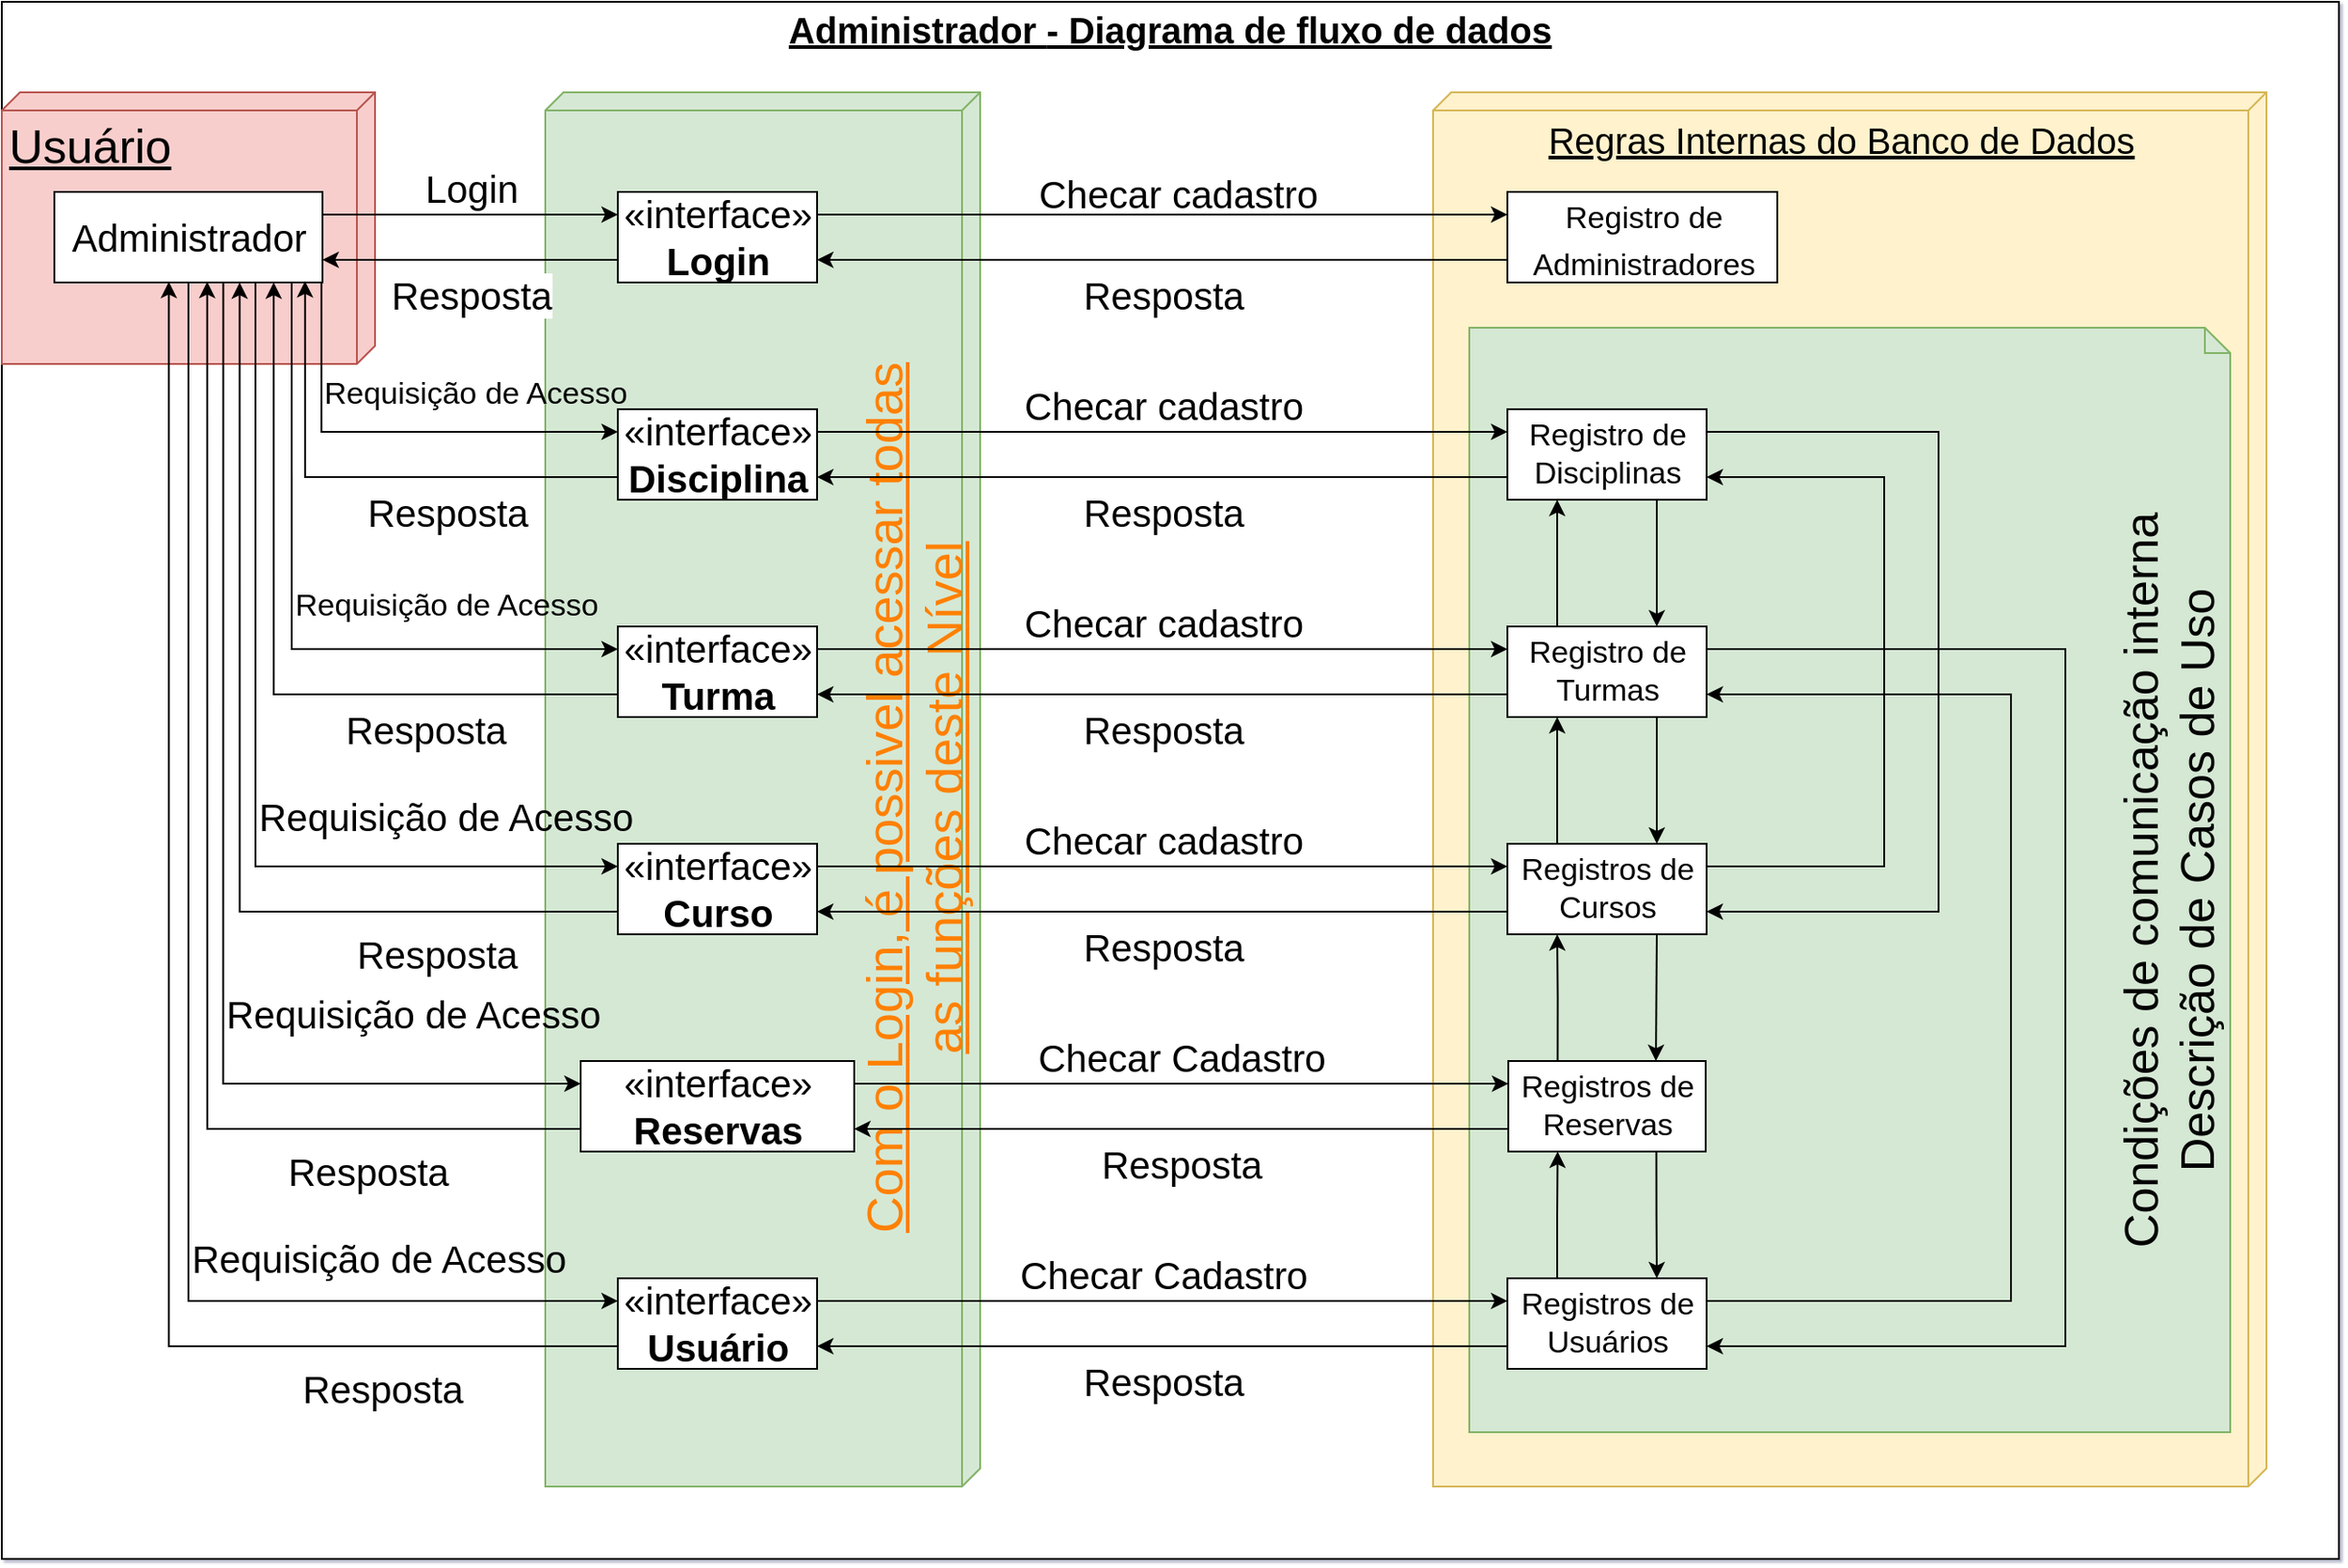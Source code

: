 <mxfile version="12.3.2" type="device" pages="1"><diagram id="SHQwK_Ve0WmSKA9LiEq6" name="Page-1"><mxGraphModel dx="2531" dy="1068" grid="1" gridSize="10" guides="1" tooltips="1" connect="1" arrows="1" fold="1" page="1" pageScale="1" pageWidth="827" pageHeight="1169" math="0" shadow="1"><root><mxCell id="0"/><mxCell id="1" parent="0"/><mxCell id="xhDXMEoZwZoORVEO2PFJ-100" value="&lt;p style=&quot;margin: 4px 0px 0px ; text-align: center ; text-decoration: underline ; font-size: 20px&quot;&gt;&lt;b style=&quot;font-size: 20px&quot;&gt;Administrador&amp;nbsp;&lt;/b&gt;&lt;b&gt;- Diagrama de fluxo de dados&lt;/b&gt;&lt;/p&gt;&lt;p style=&quot;margin: 0px 0px 0px 8px ; font-size: 20px&quot;&gt;&lt;br style=&quot;font-size: 20px&quot;&gt;&lt;/p&gt;" style="verticalAlign=top;align=left;overflow=fill;fontSize=20;fontFamily=Helvetica;html=1;" parent="1" vertex="1"><mxGeometry x="-790" y="30" width="1290" height="860" as="geometry"/></mxCell><mxCell id="xhDXMEoZwZoORVEO2PFJ-105" value="Usuário" style="verticalAlign=top;align=left;spacingTop=8;spacingLeft=2;spacingRight=12;shape=cube;size=10;direction=south;fontStyle=4;html=1;strokeColor=#b85450;fillColor=#f8cecc;fontSize=26;" parent="1" vertex="1"><mxGeometry x="-790" y="80" width="206" height="150" as="geometry"/></mxCell><mxCell id="xhDXMEoZwZoORVEO2PFJ-102" value="Regras Internas do Banco de Dados" style="verticalAlign=top;align=center;spacingTop=8;spacingLeft=2;spacingRight=12;shape=cube;size=10;direction=south;fontStyle=4;html=1;fontSize=20;fillColor=#fff2cc;strokeColor=#d6b656;" parent="1" vertex="1"><mxGeometry y="80" width="460" height="770" as="geometry"/></mxCell><mxCell id="xhDXMEoZwZoORVEO2PFJ-104" value="&lt;span style=&quot;white-space: nowrap ; font-size: 26px&quot;&gt;Condições de comunicação interna&lt;br&gt;Descrição de Casos de Uso&lt;br&gt;&lt;/span&gt;" style="shape=note;whiteSpace=wrap;html=1;size=14;verticalAlign=bottom;align=center;spacingTop=-6;strokeColor=#82b366;fillColor=#d5e8d4;fontSize=26;horizontal=0;" parent="1" vertex="1"><mxGeometry x="20" y="210" width="420" height="610" as="geometry"/></mxCell><mxCell id="xhDXMEoZwZoORVEO2PFJ-103" value="Com o Login, é possivel acessar todas&lt;br style=&quot;font-size: 28px;&quot;&gt;as funções deste Nível" style="verticalAlign=bottom;align=center;spacingTop=8;spacingLeft=2;spacingRight=12;shape=cube;size=10;direction=south;fontStyle=4;html=1;fontSize=28;fillColor=#d5e8d4;strokeColor=#82b366;horizontal=0;labelBackgroundColor=none;fontColor=#FF8000;" parent="1" vertex="1"><mxGeometry x="-490" y="80" width="240" height="770" as="geometry"/></mxCell><mxCell id="xhDXMEoZwZoORVEO2PFJ-34" value="Login" style="edgeStyle=orthogonalEdgeStyle;rounded=0;orthogonalLoop=1;jettySize=auto;html=1;exitX=1;exitY=0.25;exitDx=0;exitDy=0;entryX=0;entryY=0.25;entryDx=0;entryDy=0;fontSize=21;verticalAlign=bottom;labelBackgroundColor=none;" parent="1" source="xhDXMEoZwZoORVEO2PFJ-24" target="xhDXMEoZwZoORVEO2PFJ-25" edge="1"><mxGeometry relative="1" as="geometry"/></mxCell><mxCell id="xhDXMEoZwZoORVEO2PFJ-42" value="Requisição de Acesso" style="edgeStyle=orthogonalEdgeStyle;rounded=0;orthogonalLoop=1;jettySize=auto;html=1;exitX=0.75;exitY=1;exitDx=0;exitDy=0;entryX=0;entryY=0.25;entryDx=0;entryDy=0;labelBackgroundColor=none;fontSize=21;align=left;verticalAlign=top;" parent="1" source="xhDXMEoZwZoORVEO2PFJ-24" target="xhDXMEoZwZoORVEO2PFJ-27" edge="1"><mxGeometry x="0.055" relative="1" as="geometry"><mxPoint as="offset"/></mxGeometry></mxCell><mxCell id="xhDXMEoZwZoORVEO2PFJ-45" value="Requisição de Acesso" style="edgeStyle=orthogonalEdgeStyle;rounded=0;orthogonalLoop=1;jettySize=auto;html=1;exitX=0.63;exitY=1;exitDx=0;exitDy=0;entryX=0;entryY=0.25;entryDx=0;entryDy=0;labelBackgroundColor=none;fontSize=21;exitPerimeter=0;align=left;verticalAlign=top;" parent="1" source="xhDXMEoZwZoORVEO2PFJ-24" target="xhDXMEoZwZoORVEO2PFJ-30" edge="1"><mxGeometry x="0.203" relative="1" as="geometry"><mxPoint as="offset"/></mxGeometry></mxCell><mxCell id="xhDXMEoZwZoORVEO2PFJ-46" value="Requisição de Acesso" style="edgeStyle=orthogonalEdgeStyle;rounded=0;orthogonalLoop=1;jettySize=auto;html=1;exitX=0.996;exitY=1.005;exitDx=0;exitDy=0;entryX=0;entryY=0.25;entryDx=0;entryDy=0;labelBackgroundColor=none;fontSize=17;exitPerimeter=0;align=left;verticalAlign=bottom;" parent="1" source="xhDXMEoZwZoORVEO2PFJ-24" target="xhDXMEoZwZoORVEO2PFJ-31" edge="1"><mxGeometry x="-0.398" relative="1" as="geometry"><mxPoint as="offset"/></mxGeometry></mxCell><mxCell id="xhDXMEoZwZoORVEO2PFJ-49" value="Requisição de Acesso" style="edgeStyle=orthogonalEdgeStyle;rounded=0;orthogonalLoop=1;jettySize=auto;html=1;exitX=0.5;exitY=1;exitDx=0;exitDy=0;entryX=0;entryY=0.25;entryDx=0;entryDy=0;labelBackgroundColor=none;fontSize=21;align=left;verticalAlign=top;" parent="1" source="xhDXMEoZwZoORVEO2PFJ-24" target="xhDXMEoZwZoORVEO2PFJ-32" edge="1"><mxGeometry x="0.301" relative="1" as="geometry"><mxPoint as="offset"/></mxGeometry></mxCell><mxCell id="xhDXMEoZwZoORVEO2PFJ-53" value="Requisição de Acesso" style="edgeStyle=orthogonalEdgeStyle;rounded=0;orthogonalLoop=1;jettySize=auto;html=1;exitX=0.885;exitY=1.007;exitDx=0;exitDy=0;entryX=0;entryY=0.25;entryDx=0;entryDy=0;labelBackgroundColor=none;fontSize=17;exitPerimeter=0;align=left;verticalAlign=bottom;" parent="1" source="xhDXMEoZwZoORVEO2PFJ-24" target="xhDXMEoZwZoORVEO2PFJ-33" edge="1"><mxGeometry relative="1" as="geometry"/></mxCell><mxCell id="xhDXMEoZwZoORVEO2PFJ-24" value="Administrador" style="html=1;fontSize=21;align=center;" parent="1" vertex="1"><mxGeometry x="-761" y="135" width="148" height="50" as="geometry"/></mxCell><mxCell id="xhDXMEoZwZoORVEO2PFJ-35" value="Resposta" style="edgeStyle=orthogonalEdgeStyle;rounded=0;orthogonalLoop=1;jettySize=auto;html=1;exitX=0;exitY=0.75;exitDx=0;exitDy=0;entryX=1;entryY=0.75;entryDx=0;entryDy=0;fontSize=21;verticalAlign=top;" parent="1" source="xhDXMEoZwZoORVEO2PFJ-25" target="xhDXMEoZwZoORVEO2PFJ-24" edge="1"><mxGeometry relative="1" as="geometry"/></mxCell><mxCell id="xhDXMEoZwZoORVEO2PFJ-40" value="Checar cadastro" style="edgeStyle=orthogonalEdgeStyle;rounded=0;orthogonalLoop=1;jettySize=auto;html=1;exitX=1;exitY=0.25;exitDx=0;exitDy=0;entryX=0;entryY=0.25;entryDx=0;entryDy=0;labelBackgroundColor=none;fontSize=21;verticalAlign=middle;labelPosition=center;verticalLabelPosition=middle;align=center;" parent="1" source="xhDXMEoZwZoORVEO2PFJ-25" target="xhDXMEoZwZoORVEO2PFJ-39" edge="1"><mxGeometry x="0.041" y="12" relative="1" as="geometry"><mxPoint as="offset"/></mxGeometry></mxCell><mxCell id="xhDXMEoZwZoORVEO2PFJ-25" value="«interface»&lt;br&gt;&lt;b&gt;Login&lt;/b&gt;" style="html=1;fontSize=21;align=center;" parent="1" vertex="1"><mxGeometry x="-450" y="135" width="110" height="50" as="geometry"/></mxCell><mxCell id="xhDXMEoZwZoORVEO2PFJ-38" value="Resposta" style="edgeStyle=orthogonalEdgeStyle;rounded=0;orthogonalLoop=1;jettySize=auto;html=1;exitX=0;exitY=0.75;exitDx=0;exitDy=0;entryX=0.691;entryY=1;entryDx=0;entryDy=0;fontSize=21;entryPerimeter=0;" parent="1" source="xhDXMEoZwZoORVEO2PFJ-27" target="xhDXMEoZwZoORVEO2PFJ-24" edge="1"><mxGeometry x="-0.635" y="23" relative="1" as="geometry"><mxPoint x="1" as="offset"/></mxGeometry></mxCell><mxCell id="xhDXMEoZwZoORVEO2PFJ-70" value="&lt;span style=&quot;font-size: 21px;&quot;&gt;Checar cadastro&lt;/span&gt;" style="edgeStyle=orthogonalEdgeStyle;rounded=0;orthogonalLoop=1;jettySize=auto;html=1;exitX=1;exitY=0.25;exitDx=0;exitDy=0;entryX=0;entryY=0.25;entryDx=0;entryDy=0;labelBackgroundColor=none;fontSize=21;verticalAlign=bottom;" parent="1" source="xhDXMEoZwZoORVEO2PFJ-27" target="xhDXMEoZwZoORVEO2PFJ-58" edge="1"><mxGeometry relative="1" as="geometry"/></mxCell><mxCell id="xhDXMEoZwZoORVEO2PFJ-27" value="«interface»&lt;br&gt;&lt;b&gt;Curso&lt;/b&gt;" style="html=1;fontSize=21;align=center;" parent="1" vertex="1"><mxGeometry x="-450" y="495" width="110" height="50" as="geometry"/></mxCell><mxCell id="xhDXMEoZwZoORVEO2PFJ-47" value="Resposta" style="edgeStyle=orthogonalEdgeStyle;rounded=0;orthogonalLoop=1;jettySize=auto;html=1;exitX=0;exitY=0.75;exitDx=0;exitDy=0;entryX=0.57;entryY=0.993;entryDx=0;entryDy=0;labelBackgroundColor=none;fontSize=21;entryPerimeter=0;" parent="1" source="xhDXMEoZwZoORVEO2PFJ-30" target="xhDXMEoZwZoORVEO2PFJ-24" edge="1"><mxGeometry x="-0.649" y="23" relative="1" as="geometry"><mxPoint x="1" as="offset"/></mxGeometry></mxCell><mxCell id="xhDXMEoZwZoORVEO2PFJ-72" value="Checar Cadastro" style="edgeStyle=orthogonalEdgeStyle;rounded=0;orthogonalLoop=1;jettySize=auto;html=1;exitX=1;exitY=0.25;exitDx=0;exitDy=0;entryX=0;entryY=0.25;entryDx=0;entryDy=0;labelBackgroundColor=none;fontSize=21;verticalAlign=bottom;" parent="1" source="xhDXMEoZwZoORVEO2PFJ-30" target="xhDXMEoZwZoORVEO2PFJ-59" edge="1"><mxGeometry relative="1" as="geometry"/></mxCell><mxCell id="xhDXMEoZwZoORVEO2PFJ-30" value="«interface»&lt;br&gt;&lt;b&gt;Reservas&lt;/b&gt;" style="html=1;fontSize=21;align=center;" parent="1" vertex="1"><mxGeometry x="-470.5" y="615" width="151" height="50" as="geometry"/></mxCell><mxCell id="xhDXMEoZwZoORVEO2PFJ-48" value="Resposta" style="edgeStyle=orthogonalEdgeStyle;rounded=0;orthogonalLoop=1;jettySize=auto;html=1;exitX=0;exitY=0.75;exitDx=0;exitDy=0;entryX=0.935;entryY=0.986;entryDx=0;entryDy=0;entryPerimeter=0;labelBackgroundColor=none;fontSize=21;verticalAlign=top;align=left;" parent="1" source="xhDXMEoZwZoORVEO2PFJ-31" target="xhDXMEoZwZoORVEO2PFJ-24" edge="1"><mxGeometry relative="1" as="geometry"/></mxCell><mxCell id="xhDXMEoZwZoORVEO2PFJ-66" value="&lt;span style=&quot;font-size: 21px&quot;&gt;Checar cadastro&lt;/span&gt;" style="edgeStyle=orthogonalEdgeStyle;rounded=0;orthogonalLoop=1;jettySize=auto;html=1;exitX=1;exitY=0.25;exitDx=0;exitDy=0;entryX=0;entryY=0.25;entryDx=0;entryDy=0;labelBackgroundColor=none;fontSize=17;verticalAlign=bottom;" parent="1" source="xhDXMEoZwZoORVEO2PFJ-31" target="xhDXMEoZwZoORVEO2PFJ-56" edge="1"><mxGeometry relative="1" as="geometry"/></mxCell><mxCell id="xhDXMEoZwZoORVEO2PFJ-31" value="«interface»&lt;br&gt;&lt;b&gt;Disciplina&lt;/b&gt;" style="html=1;fontSize=21;align=center;" parent="1" vertex="1"><mxGeometry x="-450" y="255" width="110" height="50" as="geometry"/></mxCell><mxCell id="xhDXMEoZwZoORVEO2PFJ-50" value="Resposta" style="edgeStyle=orthogonalEdgeStyle;rounded=0;orthogonalLoop=1;jettySize=auto;html=1;exitX=0;exitY=0.75;exitDx=0;exitDy=0;entryX=0.427;entryY=0.993;entryDx=0;entryDy=0;labelBackgroundColor=none;fontSize=21;entryPerimeter=0;" parent="1" source="xhDXMEoZwZoORVEO2PFJ-32" target="xhDXMEoZwZoORVEO2PFJ-24" edge="1"><mxGeometry x="-0.685" y="23" relative="1" as="geometry"><mxPoint x="1" as="offset"/></mxGeometry></mxCell><mxCell id="xhDXMEoZwZoORVEO2PFJ-74" value="Checar Cadastro" style="edgeStyle=orthogonalEdgeStyle;rounded=0;orthogonalLoop=1;jettySize=auto;html=1;exitX=1;exitY=0.25;exitDx=0;exitDy=0;entryX=0;entryY=0.25;entryDx=0;entryDy=0;labelBackgroundColor=none;fontSize=21;verticalAlign=bottom;" parent="1" source="xhDXMEoZwZoORVEO2PFJ-32" target="xhDXMEoZwZoORVEO2PFJ-60" edge="1"><mxGeometry relative="1" as="geometry"/></mxCell><mxCell id="xhDXMEoZwZoORVEO2PFJ-32" value="«interface»&lt;br&gt;&lt;b&gt;Usuário&lt;/b&gt;" style="html=1;fontSize=21;align=center;" parent="1" vertex="1"><mxGeometry x="-450" y="735" width="110" height="50" as="geometry"/></mxCell><mxCell id="xhDXMEoZwZoORVEO2PFJ-54" value="Resposta" style="edgeStyle=orthogonalEdgeStyle;rounded=0;orthogonalLoop=1;jettySize=auto;html=1;exitX=0;exitY=0.75;exitDx=0;exitDy=0;labelBackgroundColor=none;fontSize=21;entryX=0.818;entryY=1;entryDx=0;entryDy=0;entryPerimeter=0;align=left;verticalAlign=top;labelPosition=right;verticalLabelPosition=bottom;" parent="1" source="xhDXMEoZwZoORVEO2PFJ-33" target="xhDXMEoZwZoORVEO2PFJ-24" edge="1"><mxGeometry x="-0.271" relative="1" as="geometry"><mxPoint x="-660" y="186" as="targetPoint"/><mxPoint as="offset"/></mxGeometry></mxCell><mxCell id="xhDXMEoZwZoORVEO2PFJ-68" value="&lt;span style=&quot;font-size: 21px&quot;&gt;Checar cadastro&lt;br&gt;&lt;/span&gt;" style="edgeStyle=orthogonalEdgeStyle;rounded=0;orthogonalLoop=1;jettySize=auto;html=1;exitX=1;exitY=0.25;exitDx=0;exitDy=0;entryX=0;entryY=0.25;entryDx=0;entryDy=0;labelBackgroundColor=none;fontSize=17;verticalAlign=bottom;" parent="1" source="xhDXMEoZwZoORVEO2PFJ-33" target="xhDXMEoZwZoORVEO2PFJ-57" edge="1"><mxGeometry relative="1" as="geometry"/></mxCell><mxCell id="xhDXMEoZwZoORVEO2PFJ-33" value="«interface»&lt;br&gt;&lt;b&gt;Turma&lt;/b&gt;" style="html=1;fontSize=21;align=center;" parent="1" vertex="1"><mxGeometry x="-450" y="375" width="110" height="50" as="geometry"/></mxCell><mxCell id="xhDXMEoZwZoORVEO2PFJ-41" value="Resposta" style="edgeStyle=orthogonalEdgeStyle;rounded=0;orthogonalLoop=1;jettySize=auto;html=1;exitX=0;exitY=0.75;exitDx=0;exitDy=0;entryX=1;entryY=0.75;entryDx=0;entryDy=0;labelBackgroundColor=none;fontSize=21;verticalAlign=top;" parent="1" source="xhDXMEoZwZoORVEO2PFJ-39" target="xhDXMEoZwZoORVEO2PFJ-25" edge="1"><mxGeometry relative="1" as="geometry"/></mxCell><mxCell id="xhDXMEoZwZoORVEO2PFJ-39" value="&lt;font style=&quot;font-size: 17px&quot;&gt;Registro de&lt;br&gt;Administradores&lt;/font&gt;" style="html=1;fontSize=21;align=center;" parent="1" vertex="1"><mxGeometry x="41" y="135" width="149" height="50" as="geometry"/></mxCell><mxCell id="xhDXMEoZwZoORVEO2PFJ-67" value="Resposta" style="edgeStyle=orthogonalEdgeStyle;rounded=0;orthogonalLoop=1;jettySize=auto;html=1;exitX=0;exitY=0.75;exitDx=0;exitDy=0;entryX=1;entryY=0.75;entryDx=0;entryDy=0;labelBackgroundColor=none;fontSize=21;verticalAlign=top;" parent="1" source="xhDXMEoZwZoORVEO2PFJ-56" target="xhDXMEoZwZoORVEO2PFJ-31" edge="1"><mxGeometry relative="1" as="geometry"/></mxCell><mxCell id="xhDXMEoZwZoORVEO2PFJ-84" style="edgeStyle=orthogonalEdgeStyle;rounded=0;orthogonalLoop=1;jettySize=auto;html=1;exitX=0.75;exitY=1;exitDx=0;exitDy=0;entryX=0.75;entryY=0;entryDx=0;entryDy=0;labelBackgroundColor=none;fontSize=21;align=left;" parent="1" source="xhDXMEoZwZoORVEO2PFJ-56" target="xhDXMEoZwZoORVEO2PFJ-57" edge="1"><mxGeometry relative="1" as="geometry"/></mxCell><mxCell id="jllkF6oIaiNDDZ_U4hJf-10" style="edgeStyle=orthogonalEdgeStyle;rounded=0;orthogonalLoop=1;jettySize=auto;html=1;exitX=1;exitY=0.25;exitDx=0;exitDy=0;entryX=1;entryY=0.75;entryDx=0;entryDy=0;fontSize=28;align=center;" parent="1" source="xhDXMEoZwZoORVEO2PFJ-56" target="xhDXMEoZwZoORVEO2PFJ-58" edge="1"><mxGeometry relative="1" as="geometry"><Array as="points"><mxPoint x="279" y="267"/><mxPoint x="279" y="532"/></Array></mxGeometry></mxCell><mxCell id="xhDXMEoZwZoORVEO2PFJ-56" value="Registro de&lt;br style=&quot;font-size: 17px;&quot;&gt;Disciplinas" style="html=1;fontSize=17;align=center;" parent="1" vertex="1"><mxGeometry x="41" y="255" width="110" height="50" as="geometry"/></mxCell><mxCell id="xhDXMEoZwZoORVEO2PFJ-69" value="Resposta" style="edgeStyle=orthogonalEdgeStyle;rounded=0;orthogonalLoop=1;jettySize=auto;html=1;exitX=0;exitY=0.75;exitDx=0;exitDy=0;entryX=1;entryY=0.75;entryDx=0;entryDy=0;labelBackgroundColor=none;fontSize=21;verticalAlign=top;" parent="1" source="xhDXMEoZwZoORVEO2PFJ-57" target="xhDXMEoZwZoORVEO2PFJ-33" edge="1"><mxGeometry relative="1" as="geometry"/></mxCell><mxCell id="xhDXMEoZwZoORVEO2PFJ-85" style="edgeStyle=orthogonalEdgeStyle;rounded=0;orthogonalLoop=1;jettySize=auto;html=1;exitX=0.25;exitY=0;exitDx=0;exitDy=0;entryX=0.25;entryY=1;entryDx=0;entryDy=0;labelBackgroundColor=none;fontSize=21;align=left;" parent="1" source="xhDXMEoZwZoORVEO2PFJ-57" target="xhDXMEoZwZoORVEO2PFJ-56" edge="1"><mxGeometry relative="1" as="geometry"/></mxCell><mxCell id="xhDXMEoZwZoORVEO2PFJ-86" style="edgeStyle=orthogonalEdgeStyle;rounded=0;orthogonalLoop=1;jettySize=auto;html=1;exitX=0.75;exitY=1;exitDx=0;exitDy=0;entryX=0.75;entryY=0;entryDx=0;entryDy=0;labelBackgroundColor=none;fontSize=21;align=left;" parent="1" source="xhDXMEoZwZoORVEO2PFJ-57" target="xhDXMEoZwZoORVEO2PFJ-58" edge="1"><mxGeometry relative="1" as="geometry"/></mxCell><mxCell id="jllkF6oIaiNDDZ_U4hJf-8" style="edgeStyle=orthogonalEdgeStyle;rounded=0;orthogonalLoop=1;jettySize=auto;html=1;exitX=1;exitY=0.25;exitDx=0;exitDy=0;entryX=1;entryY=0.75;entryDx=0;entryDy=0;fontSize=28;align=center;" parent="1" source="xhDXMEoZwZoORVEO2PFJ-57" target="xhDXMEoZwZoORVEO2PFJ-60" edge="1"><mxGeometry relative="1" as="geometry"><Array as="points"><mxPoint x="349" y="387"/><mxPoint x="349" y="772"/></Array></mxGeometry></mxCell><mxCell id="xhDXMEoZwZoORVEO2PFJ-57" value="Registro de&lt;br&gt;Turmas" style="html=1;fontSize=17;align=center;" parent="1" vertex="1"><mxGeometry x="41" y="375" width="110" height="50" as="geometry"/></mxCell><mxCell id="xhDXMEoZwZoORVEO2PFJ-71" value="Resposta" style="edgeStyle=orthogonalEdgeStyle;rounded=0;orthogonalLoop=1;jettySize=auto;html=1;exitX=0;exitY=0.75;exitDx=0;exitDy=0;entryX=1;entryY=0.75;entryDx=0;entryDy=0;labelBackgroundColor=none;fontSize=21;verticalAlign=top;" parent="1" source="xhDXMEoZwZoORVEO2PFJ-58" target="xhDXMEoZwZoORVEO2PFJ-27" edge="1"><mxGeometry relative="1" as="geometry"/></mxCell><mxCell id="xhDXMEoZwZoORVEO2PFJ-87" style="edgeStyle=orthogonalEdgeStyle;rounded=0;orthogonalLoop=1;jettySize=auto;html=1;exitX=0.25;exitY=0;exitDx=0;exitDy=0;entryX=0.25;entryY=1;entryDx=0;entryDy=0;labelBackgroundColor=none;fontSize=21;align=left;" parent="1" source="xhDXMEoZwZoORVEO2PFJ-58" target="xhDXMEoZwZoORVEO2PFJ-57" edge="1"><mxGeometry relative="1" as="geometry"/></mxCell><mxCell id="jllkF6oIaiNDDZ_U4hJf-11" style="edgeStyle=orthogonalEdgeStyle;rounded=0;orthogonalLoop=1;jettySize=auto;html=1;exitX=1;exitY=0.25;exitDx=0;exitDy=0;entryX=1;entryY=0.75;entryDx=0;entryDy=0;fontSize=28;align=center;" parent="1" source="xhDXMEoZwZoORVEO2PFJ-58" target="xhDXMEoZwZoORVEO2PFJ-56" edge="1"><mxGeometry relative="1" as="geometry"><Array as="points"><mxPoint x="249" y="507"/><mxPoint x="249" y="292"/></Array></mxGeometry></mxCell><mxCell id="jllkF6oIaiNDDZ_U4hJf-14" style="edgeStyle=orthogonalEdgeStyle;rounded=0;orthogonalLoop=1;jettySize=auto;html=1;exitX=0.75;exitY=1;exitDx=0;exitDy=0;fontSize=28;align=center;" parent="1" source="xhDXMEoZwZoORVEO2PFJ-58" edge="1"><mxGeometry relative="1" as="geometry"><mxPoint x="123" y="615" as="targetPoint"/></mxGeometry></mxCell><mxCell id="xhDXMEoZwZoORVEO2PFJ-58" value="Registros de&lt;br&gt;Cursos" style="html=1;fontSize=17;align=center;" parent="1" vertex="1"><mxGeometry x="41" y="495" width="110" height="50" as="geometry"/></mxCell><mxCell id="xhDXMEoZwZoORVEO2PFJ-73" value="Resposta" style="edgeStyle=orthogonalEdgeStyle;rounded=0;orthogonalLoop=1;jettySize=auto;html=1;exitX=0;exitY=0.75;exitDx=0;exitDy=0;entryX=1;entryY=0.75;entryDx=0;entryDy=0;labelBackgroundColor=none;fontSize=21;verticalAlign=top;" parent="1" source="xhDXMEoZwZoORVEO2PFJ-59" target="xhDXMEoZwZoORVEO2PFJ-30" edge="1"><mxGeometry relative="1" as="geometry"/></mxCell><mxCell id="jllkF6oIaiNDDZ_U4hJf-15" style="edgeStyle=orthogonalEdgeStyle;rounded=0;orthogonalLoop=1;jettySize=auto;html=1;exitX=0.25;exitY=0;exitDx=0;exitDy=0;entryX=0.25;entryY=1;entryDx=0;entryDy=0;fontSize=28;align=center;" parent="1" source="xhDXMEoZwZoORVEO2PFJ-59" target="xhDXMEoZwZoORVEO2PFJ-58" edge="1"><mxGeometry relative="1" as="geometry"/></mxCell><mxCell id="jllkF6oIaiNDDZ_U4hJf-16" style="edgeStyle=orthogonalEdgeStyle;rounded=0;orthogonalLoop=1;jettySize=auto;html=1;exitX=0.75;exitY=1;exitDx=0;exitDy=0;entryX=0.75;entryY=0;entryDx=0;entryDy=0;fontSize=28;align=center;" parent="1" source="xhDXMEoZwZoORVEO2PFJ-59" target="xhDXMEoZwZoORVEO2PFJ-60" edge="1"><mxGeometry relative="1" as="geometry"/></mxCell><mxCell id="xhDXMEoZwZoORVEO2PFJ-59" value="Registros de&lt;br&gt;Reservas" style="html=1;fontSize=17;align=center;" parent="1" vertex="1"><mxGeometry x="41.5" y="615" width="109" height="50" as="geometry"/></mxCell><mxCell id="xhDXMEoZwZoORVEO2PFJ-75" value="Resposta" style="edgeStyle=orthogonalEdgeStyle;rounded=0;orthogonalLoop=1;jettySize=auto;html=1;exitX=0;exitY=0.75;exitDx=0;exitDy=0;entryX=1;entryY=0.75;entryDx=0;entryDy=0;labelBackgroundColor=none;fontSize=21;verticalAlign=top;" parent="1" source="xhDXMEoZwZoORVEO2PFJ-60" target="xhDXMEoZwZoORVEO2PFJ-32" edge="1"><mxGeometry relative="1" as="geometry"/></mxCell><mxCell id="jllkF6oIaiNDDZ_U4hJf-9" style="edgeStyle=orthogonalEdgeStyle;rounded=0;orthogonalLoop=1;jettySize=auto;html=1;exitX=1;exitY=0.25;exitDx=0;exitDy=0;entryX=1;entryY=0.75;entryDx=0;entryDy=0;fontSize=28;align=center;" parent="1" source="xhDXMEoZwZoORVEO2PFJ-60" target="xhDXMEoZwZoORVEO2PFJ-57" edge="1"><mxGeometry relative="1" as="geometry"><Array as="points"><mxPoint x="319" y="747"/><mxPoint x="319" y="412"/></Array></mxGeometry></mxCell><mxCell id="jllkF6oIaiNDDZ_U4hJf-17" style="edgeStyle=orthogonalEdgeStyle;rounded=0;orthogonalLoop=1;jettySize=auto;html=1;exitX=0.25;exitY=0;exitDx=0;exitDy=0;entryX=0.25;entryY=1;entryDx=0;entryDy=0;fontSize=28;align=center;" parent="1" source="xhDXMEoZwZoORVEO2PFJ-60" target="xhDXMEoZwZoORVEO2PFJ-59" edge="1"><mxGeometry relative="1" as="geometry"/></mxCell><mxCell id="xhDXMEoZwZoORVEO2PFJ-60" value="Registros de&lt;br&gt;Usuários" style="html=1;fontSize=17;align=center;" parent="1" vertex="1"><mxGeometry x="41" y="735" width="110" height="50" as="geometry"/></mxCell></root></mxGraphModel></diagram></mxfile>